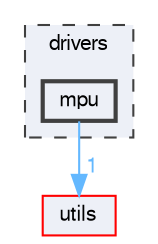 digraph "mpu"
{
 // LATEX_PDF_SIZE
  bgcolor="transparent";
  edge [fontname=FreeSans,fontsize=10,labelfontname=FreeSans,labelfontsize=10];
  node [fontname=FreeSans,fontsize=10,shape=box,height=0.2,width=0.4];
  compound=true
  subgraph clusterdir_23452eaafd74a0dfcbccff24142d67ec {
    graph [ bgcolor="#edf0f7", pencolor="grey25", label="drivers", fontname=FreeSans,fontsize=10 style="filled,dashed", URL="dir_23452eaafd74a0dfcbccff24142d67ec.html",tooltip=""]
  dir_47a18c1387f5ad3309059a6dbb393b08 [label="mpu", fillcolor="#edf0f7", color="grey25", style="filled,bold", URL="dir_47a18c1387f5ad3309059a6dbb393b08.html",tooltip=""];
  }
  dir_7dbb3f8d9b3c7f1bbfe241818c433d10 [label="utils", fillcolor="#edf0f7", color="red", style="filled", URL="dir_7dbb3f8d9b3c7f1bbfe241818c433d10.html",tooltip=""];
  dir_47a18c1387f5ad3309059a6dbb393b08->dir_7dbb3f8d9b3c7f1bbfe241818c433d10 [headlabel="1", labeldistance=1.5 headhref="dir_000032_000068.html" color="steelblue1" fontcolor="steelblue1"];
}

